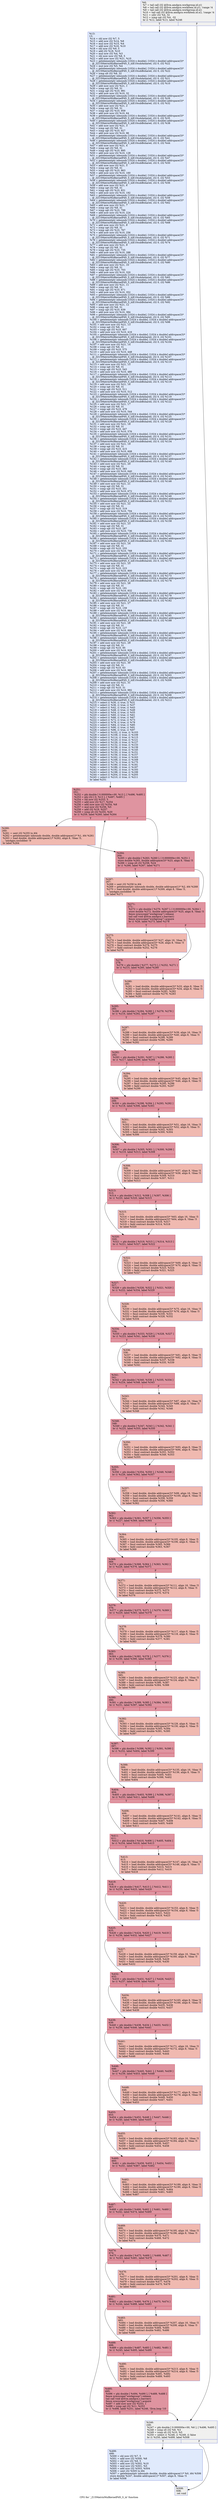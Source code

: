 digraph "CFG for '_Z15MatrixMulKernelPdS_S_iii' function" {
	label="CFG for '_Z15MatrixMulKernelPdS_S_iii' function";

	Node0x5cdf050 [shape=record,color="#3d50c3ff", style=filled, fillcolor="#dedcdb70",label="{%6:\l  %7 = tail call i32 @llvm.amdgcn.workgroup.id.y()\l  %8 = tail call i32 @llvm.amdgcn.workitem.id.y(), !range !4\l  %9 = tail call i32 @llvm.amdgcn.workgroup.id.x()\l  %10 = tail call i32 @llvm.amdgcn.workitem.id.x(), !range !4\l  %11 = sdiv i32 %4, 32\l  %12 = icmp sgt i32 %4, -32\l  br i1 %12, label %13, label %246\l|{<s0>T|<s1>F}}"];
	Node0x5cdf050:s0 -> Node0x5ce1190;
	Node0x5cdf050:s1 -> Node0x5ce1220;
	Node0x5ce1190 [shape=record,color="#3d50c3ff", style=filled, fillcolor="#b9d0f970",label="{%13:\l13:                                               \l  %14 = shl nsw i32 %7, 5\l  %15 = add nsw i32 %14, %8\l  %16 = mul nsw i32 %15, %4\l  %17 = add nsw i32 %16, %10\l  %18 = shl nsw i32 %9, 5\l  %19 = add i32 %18, %10\l  %20 = mul nsw i32 %4, %3\l  %21 = shl nuw nsw i32 %8, 5\l  %22 = add nuw nsw i32 %21, %10\l  %23 = getelementptr inbounds [1024 x double], [1024 x double] addrspace(3)*\l... @_ZZ15MatrixMulKernelPdS_S_iiiE10subAshared, i32 0, i32 %22\l  %24 = mul nsw i32 %5, %4\l  %25 = getelementptr inbounds [1024 x double], [1024 x double] addrspace(3)*\l... @_ZZ15MatrixMulKernelPdS_S_iiiE10subBshared, i32 0, i32 %22\l  %26 = icmp ult i32 %8, 32\l  %27 = getelementptr inbounds [1024 x double], [1024 x double] addrspace(3)*\l... @_ZZ15MatrixMulKernelPdS_S_iiiE10subAshared, i32 0, i32 %21\l  %28 = getelementptr inbounds [1024 x double], [1024 x double] addrspace(3)*\l... @_ZZ15MatrixMulKernelPdS_S_iiiE10subBshared, i32 0, i32 %10\l  %29 = add nuw nsw i32 %21, 1\l  %30 = icmp ugt i32 %8, 31\l  %31 = icmp ugt i32 %10, 991\l  %32 = add nuw nsw i32 %10, 32\l  %33 = getelementptr inbounds [1024 x double], [1024 x double] addrspace(3)*\l... @_ZZ15MatrixMulKernelPdS_S_iiiE10subAshared, i32 0, i32 %29\l  %34 = getelementptr inbounds [1024 x double], [1024 x double] addrspace(3)*\l... @_ZZ15MatrixMulKernelPdS_S_iiiE10subBshared, i32 0, i32 %32\l  %35 = add nuw nsw i32 %21, 2\l  %36 = icmp ugt i32 %8, 31\l  %37 = icmp ugt i32 %10, 959\l  %38 = add nuw nsw i32 %10, 64\l  %39 = getelementptr inbounds [1024 x double], [1024 x double] addrspace(3)*\l... @_ZZ15MatrixMulKernelPdS_S_iiiE10subAshared, i32 0, i32 %35\l  %40 = getelementptr inbounds [1024 x double], [1024 x double] addrspace(3)*\l... @_ZZ15MatrixMulKernelPdS_S_iiiE10subBshared, i32 0, i32 %38\l  %41 = add nuw nsw i32 %21, 3\l  %42 = icmp ugt i32 %8, 31\l  %43 = icmp ugt i32 %10, 927\l  %44 = add nuw nsw i32 %10, 96\l  %45 = getelementptr inbounds [1024 x double], [1024 x double] addrspace(3)*\l... @_ZZ15MatrixMulKernelPdS_S_iiiE10subAshared, i32 0, i32 %41\l  %46 = getelementptr inbounds [1024 x double], [1024 x double] addrspace(3)*\l... @_ZZ15MatrixMulKernelPdS_S_iiiE10subBshared, i32 0, i32 %44\l  %47 = add nuw nsw i32 %21, 4\l  %48 = icmp ugt i32 %8, 31\l  %49 = icmp ugt i32 %10, 895\l  %50 = add nuw nsw i32 %10, 128\l  %51 = getelementptr inbounds [1024 x double], [1024 x double] addrspace(3)*\l... @_ZZ15MatrixMulKernelPdS_S_iiiE10subAshared, i32 0, i32 %47\l  %52 = getelementptr inbounds [1024 x double], [1024 x double] addrspace(3)*\l... @_ZZ15MatrixMulKernelPdS_S_iiiE10subBshared, i32 0, i32 %50\l  %53 = add nuw nsw i32 %21, 5\l  %54 = icmp ugt i32 %8, 31\l  %55 = icmp ugt i32 %10, 863\l  %56 = add nuw nsw i32 %10, 160\l  %57 = getelementptr inbounds [1024 x double], [1024 x double] addrspace(3)*\l... @_ZZ15MatrixMulKernelPdS_S_iiiE10subAshared, i32 0, i32 %53\l  %58 = getelementptr inbounds [1024 x double], [1024 x double] addrspace(3)*\l... @_ZZ15MatrixMulKernelPdS_S_iiiE10subBshared, i32 0, i32 %56\l  %59 = add nuw nsw i32 %21, 6\l  %60 = icmp ugt i32 %8, 31\l  %61 = icmp ugt i32 %10, 831\l  %62 = add nuw nsw i32 %10, 192\l  %63 = getelementptr inbounds [1024 x double], [1024 x double] addrspace(3)*\l... @_ZZ15MatrixMulKernelPdS_S_iiiE10subAshared, i32 0, i32 %59\l  %64 = getelementptr inbounds [1024 x double], [1024 x double] addrspace(3)*\l... @_ZZ15MatrixMulKernelPdS_S_iiiE10subBshared, i32 0, i32 %62\l  %65 = add nuw nsw i32 %21, 7\l  %66 = icmp ugt i32 %8, 31\l  %67 = icmp ugt i32 %10, 799\l  %68 = add nuw nsw i32 %10, 224\l  %69 = getelementptr inbounds [1024 x double], [1024 x double] addrspace(3)*\l... @_ZZ15MatrixMulKernelPdS_S_iiiE10subAshared, i32 0, i32 %65\l  %70 = getelementptr inbounds [1024 x double], [1024 x double] addrspace(3)*\l... @_ZZ15MatrixMulKernelPdS_S_iiiE10subBshared, i32 0, i32 %68\l  %71 = add nuw nsw i32 %21, 8\l  %72 = icmp ugt i32 %8, 31\l  %73 = icmp ugt i32 %10, 767\l  %74 = add nuw nsw i32 %10, 256\l  %75 = getelementptr inbounds [1024 x double], [1024 x double] addrspace(3)*\l... @_ZZ15MatrixMulKernelPdS_S_iiiE10subAshared, i32 0, i32 %71\l  %76 = getelementptr inbounds [1024 x double], [1024 x double] addrspace(3)*\l... @_ZZ15MatrixMulKernelPdS_S_iiiE10subBshared, i32 0, i32 %74\l  %77 = add nuw nsw i32 %21, 9\l  %78 = icmp ugt i32 %8, 31\l  %79 = icmp ugt i32 %10, 735\l  %80 = add nuw nsw i32 %10, 288\l  %81 = getelementptr inbounds [1024 x double], [1024 x double] addrspace(3)*\l... @_ZZ15MatrixMulKernelPdS_S_iiiE10subAshared, i32 0, i32 %77\l  %82 = getelementptr inbounds [1024 x double], [1024 x double] addrspace(3)*\l... @_ZZ15MatrixMulKernelPdS_S_iiiE10subBshared, i32 0, i32 %80\l  %83 = add nuw nsw i32 %21, 10\l  %84 = icmp ugt i32 %8, 31\l  %85 = icmp ugt i32 %10, 703\l  %86 = add nuw nsw i32 %10, 320\l  %87 = getelementptr inbounds [1024 x double], [1024 x double] addrspace(3)*\l... @_ZZ15MatrixMulKernelPdS_S_iiiE10subAshared, i32 0, i32 %83\l  %88 = getelementptr inbounds [1024 x double], [1024 x double] addrspace(3)*\l... @_ZZ15MatrixMulKernelPdS_S_iiiE10subBshared, i32 0, i32 %86\l  %89 = add nuw nsw i32 %21, 11\l  %90 = icmp ugt i32 %8, 31\l  %91 = icmp ugt i32 %10, 671\l  %92 = add nuw nsw i32 %10, 352\l  %93 = getelementptr inbounds [1024 x double], [1024 x double] addrspace(3)*\l... @_ZZ15MatrixMulKernelPdS_S_iiiE10subAshared, i32 0, i32 %89\l  %94 = getelementptr inbounds [1024 x double], [1024 x double] addrspace(3)*\l... @_ZZ15MatrixMulKernelPdS_S_iiiE10subBshared, i32 0, i32 %92\l  %95 = add nuw nsw i32 %21, 12\l  %96 = icmp ugt i32 %8, 31\l  %97 = icmp ugt i32 %10, 639\l  %98 = add nuw nsw i32 %10, 384\l  %99 = getelementptr inbounds [1024 x double], [1024 x double] addrspace(3)*\l... @_ZZ15MatrixMulKernelPdS_S_iiiE10subAshared, i32 0, i32 %95\l  %100 = getelementptr inbounds [1024 x double], [1024 x double] addrspace(3)*\l... @_ZZ15MatrixMulKernelPdS_S_iiiE10subBshared, i32 0, i32 %98\l  %101 = add nuw nsw i32 %21, 13\l  %102 = icmp ugt i32 %8, 31\l  %103 = icmp ugt i32 %10, 607\l  %104 = add nuw nsw i32 %10, 416\l  %105 = getelementptr inbounds [1024 x double], [1024 x double] addrspace(3)*\l... @_ZZ15MatrixMulKernelPdS_S_iiiE10subAshared, i32 0, i32 %101\l  %106 = getelementptr inbounds [1024 x double], [1024 x double] addrspace(3)*\l... @_ZZ15MatrixMulKernelPdS_S_iiiE10subBshared, i32 0, i32 %104\l  %107 = add nuw nsw i32 %21, 14\l  %108 = icmp ugt i32 %8, 31\l  %109 = icmp ugt i32 %10, 575\l  %110 = add nuw nsw i32 %10, 448\l  %111 = getelementptr inbounds [1024 x double], [1024 x double] addrspace(3)*\l... @_ZZ15MatrixMulKernelPdS_S_iiiE10subAshared, i32 0, i32 %107\l  %112 = getelementptr inbounds [1024 x double], [1024 x double] addrspace(3)*\l... @_ZZ15MatrixMulKernelPdS_S_iiiE10subBshared, i32 0, i32 %110\l  %113 = add nuw nsw i32 %21, 15\l  %114 = icmp ugt i32 %8, 31\l  %115 = icmp ugt i32 %10, 543\l  %116 = add nuw nsw i32 %10, 480\l  %117 = getelementptr inbounds [1024 x double], [1024 x double] addrspace(3)*\l... @_ZZ15MatrixMulKernelPdS_S_iiiE10subAshared, i32 0, i32 %113\l  %118 = getelementptr inbounds [1024 x double], [1024 x double] addrspace(3)*\l... @_ZZ15MatrixMulKernelPdS_S_iiiE10subBshared, i32 0, i32 %116\l  %119 = add nuw nsw i32 %21, 16\l  %120 = icmp ugt i32 %8, 31\l  %121 = icmp ugt i32 %10, 511\l  %122 = add nuw nsw i32 %10, 512\l  %123 = getelementptr inbounds [1024 x double], [1024 x double] addrspace(3)*\l... @_ZZ15MatrixMulKernelPdS_S_iiiE10subAshared, i32 0, i32 %119\l  %124 = getelementptr inbounds [1024 x double], [1024 x double] addrspace(3)*\l... @_ZZ15MatrixMulKernelPdS_S_iiiE10subBshared, i32 0, i32 %122\l  %125 = add nuw nsw i32 %21, 17\l  %126 = icmp ugt i32 %8, 31\l  %127 = icmp ugt i32 %10, 479\l  %128 = add nuw nsw i32 %10, 544\l  %129 = getelementptr inbounds [1024 x double], [1024 x double] addrspace(3)*\l... @_ZZ15MatrixMulKernelPdS_S_iiiE10subAshared, i32 0, i32 %125\l  %130 = getelementptr inbounds [1024 x double], [1024 x double] addrspace(3)*\l... @_ZZ15MatrixMulKernelPdS_S_iiiE10subBshared, i32 0, i32 %128\l  %131 = add nuw nsw i32 %21, 18\l  %132 = icmp ugt i32 %8, 31\l  %133 = icmp ugt i32 %10, 447\l  %134 = add nuw nsw i32 %10, 576\l  %135 = getelementptr inbounds [1024 x double], [1024 x double] addrspace(3)*\l... @_ZZ15MatrixMulKernelPdS_S_iiiE10subAshared, i32 0, i32 %131\l  %136 = getelementptr inbounds [1024 x double], [1024 x double] addrspace(3)*\l... @_ZZ15MatrixMulKernelPdS_S_iiiE10subBshared, i32 0, i32 %134\l  %137 = add nuw nsw i32 %21, 19\l  %138 = icmp ugt i32 %8, 31\l  %139 = icmp ugt i32 %10, 415\l  %140 = add nuw nsw i32 %10, 608\l  %141 = getelementptr inbounds [1024 x double], [1024 x double] addrspace(3)*\l... @_ZZ15MatrixMulKernelPdS_S_iiiE10subAshared, i32 0, i32 %137\l  %142 = getelementptr inbounds [1024 x double], [1024 x double] addrspace(3)*\l... @_ZZ15MatrixMulKernelPdS_S_iiiE10subBshared, i32 0, i32 %140\l  %143 = add nuw nsw i32 %21, 20\l  %144 = icmp ugt i32 %8, 31\l  %145 = icmp ugt i32 %10, 383\l  %146 = add nuw nsw i32 %10, 640\l  %147 = getelementptr inbounds [1024 x double], [1024 x double] addrspace(3)*\l... @_ZZ15MatrixMulKernelPdS_S_iiiE10subAshared, i32 0, i32 %143\l  %148 = getelementptr inbounds [1024 x double], [1024 x double] addrspace(3)*\l... @_ZZ15MatrixMulKernelPdS_S_iiiE10subBshared, i32 0, i32 %146\l  %149 = add nuw nsw i32 %21, 21\l  %150 = icmp ugt i32 %8, 31\l  %151 = icmp ugt i32 %10, 351\l  %152 = add nuw nsw i32 %10, 672\l  %153 = getelementptr inbounds [1024 x double], [1024 x double] addrspace(3)*\l... @_ZZ15MatrixMulKernelPdS_S_iiiE10subAshared, i32 0, i32 %149\l  %154 = getelementptr inbounds [1024 x double], [1024 x double] addrspace(3)*\l... @_ZZ15MatrixMulKernelPdS_S_iiiE10subBshared, i32 0, i32 %152\l  %155 = add nuw nsw i32 %21, 22\l  %156 = icmp ugt i32 %8, 31\l  %157 = icmp ugt i32 %10, 319\l  %158 = add nuw nsw i32 %10, 704\l  %159 = getelementptr inbounds [1024 x double], [1024 x double] addrspace(3)*\l... @_ZZ15MatrixMulKernelPdS_S_iiiE10subAshared, i32 0, i32 %155\l  %160 = getelementptr inbounds [1024 x double], [1024 x double] addrspace(3)*\l... @_ZZ15MatrixMulKernelPdS_S_iiiE10subBshared, i32 0, i32 %158\l  %161 = add nuw nsw i32 %21, 23\l  %162 = icmp ugt i32 %8, 31\l  %163 = icmp ugt i32 %10, 287\l  %164 = add nuw nsw i32 %10, 736\l  %165 = getelementptr inbounds [1024 x double], [1024 x double] addrspace(3)*\l... @_ZZ15MatrixMulKernelPdS_S_iiiE10subAshared, i32 0, i32 %161\l  %166 = getelementptr inbounds [1024 x double], [1024 x double] addrspace(3)*\l... @_ZZ15MatrixMulKernelPdS_S_iiiE10subBshared, i32 0, i32 %164\l  %167 = add nuw nsw i32 %21, 24\l  %168 = icmp ugt i32 %8, 31\l  %169 = icmp ugt i32 %10, 255\l  %170 = add nuw nsw i32 %10, 768\l  %171 = getelementptr inbounds [1024 x double], [1024 x double] addrspace(3)*\l... @_ZZ15MatrixMulKernelPdS_S_iiiE10subAshared, i32 0, i32 %167\l  %172 = getelementptr inbounds [1024 x double], [1024 x double] addrspace(3)*\l... @_ZZ15MatrixMulKernelPdS_S_iiiE10subBshared, i32 0, i32 %170\l  %173 = add nuw nsw i32 %21, 25\l  %174 = icmp ugt i32 %8, 31\l  %175 = icmp ugt i32 %10, 223\l  %176 = add nuw nsw i32 %10, 800\l  %177 = getelementptr inbounds [1024 x double], [1024 x double] addrspace(3)*\l... @_ZZ15MatrixMulKernelPdS_S_iiiE10subAshared, i32 0, i32 %173\l  %178 = getelementptr inbounds [1024 x double], [1024 x double] addrspace(3)*\l... @_ZZ15MatrixMulKernelPdS_S_iiiE10subBshared, i32 0, i32 %176\l  %179 = add nuw nsw i32 %21, 26\l  %180 = icmp ugt i32 %8, 31\l  %181 = icmp ugt i32 %10, 191\l  %182 = add nuw nsw i32 %10, 832\l  %183 = getelementptr inbounds [1024 x double], [1024 x double] addrspace(3)*\l... @_ZZ15MatrixMulKernelPdS_S_iiiE10subAshared, i32 0, i32 %179\l  %184 = getelementptr inbounds [1024 x double], [1024 x double] addrspace(3)*\l... @_ZZ15MatrixMulKernelPdS_S_iiiE10subBshared, i32 0, i32 %182\l  %185 = add nuw nsw i32 %21, 27\l  %186 = icmp ugt i32 %8, 31\l  %187 = icmp ugt i32 %10, 159\l  %188 = add nuw nsw i32 %10, 864\l  %189 = getelementptr inbounds [1024 x double], [1024 x double] addrspace(3)*\l... @_ZZ15MatrixMulKernelPdS_S_iiiE10subAshared, i32 0, i32 %185\l  %190 = getelementptr inbounds [1024 x double], [1024 x double] addrspace(3)*\l... @_ZZ15MatrixMulKernelPdS_S_iiiE10subBshared, i32 0, i32 %188\l  %191 = add nuw nsw i32 %21, 28\l  %192 = icmp ugt i32 %8, 31\l  %193 = icmp ugt i32 %10, 127\l  %194 = add nuw nsw i32 %10, 896\l  %195 = getelementptr inbounds [1024 x double], [1024 x double] addrspace(3)*\l... @_ZZ15MatrixMulKernelPdS_S_iiiE10subAshared, i32 0, i32 %191\l  %196 = getelementptr inbounds [1024 x double], [1024 x double] addrspace(3)*\l... @_ZZ15MatrixMulKernelPdS_S_iiiE10subBshared, i32 0, i32 %194\l  %197 = add nuw nsw i32 %21, 29\l  %198 = icmp ugt i32 %8, 31\l  %199 = icmp ugt i32 %10, 95\l  %200 = add nuw nsw i32 %10, 928\l  %201 = getelementptr inbounds [1024 x double], [1024 x double] addrspace(3)*\l... @_ZZ15MatrixMulKernelPdS_S_iiiE10subAshared, i32 0, i32 %197\l  %202 = getelementptr inbounds [1024 x double], [1024 x double] addrspace(3)*\l... @_ZZ15MatrixMulKernelPdS_S_iiiE10subBshared, i32 0, i32 %200\l  %203 = add nuw nsw i32 %21, 30\l  %204 = icmp ugt i32 %8, 31\l  %205 = icmp ugt i32 %10, 63\l  %206 = add nuw nsw i32 %10, 960\l  %207 = getelementptr inbounds [1024 x double], [1024 x double] addrspace(3)*\l... @_ZZ15MatrixMulKernelPdS_S_iiiE10subAshared, i32 0, i32 %203\l  %208 = getelementptr inbounds [1024 x double], [1024 x double] addrspace(3)*\l... @_ZZ15MatrixMulKernelPdS_S_iiiE10subBshared, i32 0, i32 %206\l  %209 = add nuw nsw i32 %21, 31\l  %210 = icmp ugt i32 %8, 31\l  %211 = icmp ugt i32 %10, 31\l  %212 = add nuw nsw i32 %10, 992\l  %213 = getelementptr inbounds [1024 x double], [1024 x double] addrspace(3)*\l... @_ZZ15MatrixMulKernelPdS_S_iiiE10subAshared, i32 0, i32 %209\l  %214 = getelementptr inbounds [1024 x double], [1024 x double] addrspace(3)*\l... @_ZZ15MatrixMulKernelPdS_S_iiiE10subBshared, i32 0, i32 %212\l  %215 = select i1 %30, i1 true, i1 %31\l  %216 = select i1 %36, i1 true, i1 %37\l  %217 = select i1 %42, i1 true, i1 %43\l  %218 = select i1 %48, i1 true, i1 %49\l  %219 = select i1 %54, i1 true, i1 %55\l  %220 = select i1 %60, i1 true, i1 %61\l  %221 = select i1 %66, i1 true, i1 %67\l  %222 = select i1 %72, i1 true, i1 %73\l  %223 = select i1 %78, i1 true, i1 %79\l  %224 = select i1 %84, i1 true, i1 %85\l  %225 = select i1 %90, i1 true, i1 %91\l  %226 = select i1 %96, i1 true, i1 %97\l  %227 = select i1 %102, i1 true, i1 %103\l  %228 = select i1 %108, i1 true, i1 %109\l  %229 = select i1 %114, i1 true, i1 %115\l  %230 = select i1 %120, i1 true, i1 %121\l  %231 = select i1 %126, i1 true, i1 %127\l  %232 = select i1 %132, i1 true, i1 %133\l  %233 = select i1 %138, i1 true, i1 %139\l  %234 = select i1 %144, i1 true, i1 %145\l  %235 = select i1 %150, i1 true, i1 %151\l  %236 = select i1 %156, i1 true, i1 %157\l  %237 = select i1 %162, i1 true, i1 %163\l  %238 = select i1 %168, i1 true, i1 %169\l  %239 = select i1 %174, i1 true, i1 %175\l  %240 = select i1 %180, i1 true, i1 %181\l  %241 = select i1 %186, i1 true, i1 %187\l  %242 = select i1 %192, i1 true, i1 %193\l  %243 = select i1 %198, i1 true, i1 %199\l  %244 = select i1 %204, i1 true, i1 %205\l  %245 = select i1 %210, i1 true, i1 %211\l  br label %251\l}"];
	Node0x5ce1190 -> Node0x5ce0a90;
	Node0x5ce1220 [shape=record,color="#3d50c3ff", style=filled, fillcolor="#dedcdb70",label="{%246:\l246:                                              \l  %247 = phi double [ 0.000000e+00, %6 ], [ %496, %495 ]\l  %248 = icmp slt i32 %8, %3\l  %249 = icmp slt i32 %10, %5\l  %250 = select i1 %248, i1 %249, i1 false\l  br i1 %250, label %499, label %508\l|{<s0>T|<s1>F}}"];
	Node0x5ce1220:s0 -> Node0x5ce5ff0;
	Node0x5ce1220:s1 -> Node0x5ce6080;
	Node0x5ce0a90 [shape=record,color="#b70d28ff", style=filled, fillcolor="#b70d2870",label="{%251:\l251:                                              \l  %252 = phi double [ 0.000000e+00, %13 ], [ %496, %495 ]\l  %253 = phi i32 [ 0, %13 ], [ %497, %495 ]\l  %254 = shl nsw i32 %253, 5\l  %255 = add nsw i32 %17, %254\l  %256 = add nuw nsw i32 %254, %8\l  %257 = mul nsw i32 %256, %5\l  %258 = add i32 %19, %257\l  %259 = icmp slt i32 %255, %20\l  br i1 %259, label %260, label %264\l|{<s0>T|<s1>F}}"];
	Node0x5ce0a90:s0 -> Node0x5ce66b0;
	Node0x5ce0a90:s1 -> Node0x5ce6740;
	Node0x5ce66b0 [shape=record,color="#3d50c3ff", style=filled, fillcolor="#de614d70",label="{%260:\l260:                                              \l  %261 = sext i32 %255 to i64\l  %262 = getelementptr inbounds double, double addrspace(1)* %1, i64 %261\l  %263 = load double, double addrspace(1)* %262, align 8, !tbaa !5,\l... !amdgpu.noclobber !9\l  br label %264\l}"];
	Node0x5ce66b0 -> Node0x5ce6740;
	Node0x5ce6740 [shape=record,color="#b70d28ff", style=filled, fillcolor="#b70d2870",label="{%264:\l264:                                              \l  %265 = phi double [ %263, %260 ], [ 0.000000e+00, %251 ]\l  store double %265, double addrspace(3)* %23, align 8, !tbaa !5\l  %266 = icmp slt i32 %258, %24\l  br i1 %266, label %267, label %271\l|{<s0>T|<s1>F}}"];
	Node0x5ce6740:s0 -> Node0x5ce7280;
	Node0x5ce6740:s1 -> Node0x5ce72d0;
	Node0x5ce7280 [shape=record,color="#3d50c3ff", style=filled, fillcolor="#de614d70",label="{%267:\l267:                                              \l  %268 = sext i32 %258 to i64\l  %269 = getelementptr inbounds double, double addrspace(1)* %2, i64 %268\l  %270 = load double, double addrspace(1)* %269, align 8, !tbaa !5,\l... !amdgpu.noclobber !9\l  br label %271\l}"];
	Node0x5ce7280 -> Node0x5ce72d0;
	Node0x5ce72d0 [shape=record,color="#b70d28ff", style=filled, fillcolor="#b70d2870",label="{%271:\l271:                                              \l  %272 = phi double [ %270, %267 ], [ 0.000000e+00, %264 ]\l  store double %272, double addrspace(3)* %25, align 8, !tbaa !5\l  fence syncscope(\"workgroup\") release\l  tail call void @llvm.amdgcn.s.barrier()\l  fence syncscope(\"workgroup\") acquire\l  br i1 %26, label %273, label %278\l|{<s0>T|<s1>F}}"];
	Node0x5ce72d0:s0 -> Node0x5cf0af0;
	Node0x5ce72d0:s1 -> Node0x5cf0b80;
	Node0x5cf0af0 [shape=record,color="#3d50c3ff", style=filled, fillcolor="#de614d70",label="{%273:\l273:                                              \l  %274 = load double, double addrspace(3)* %27, align 16, !tbaa !5\l  %275 = load double, double addrspace(3)* %28, align 8, !tbaa !5\l  %276 = fmul contract double %274, %275\l  %277 = fadd contract double %252, %276\l  br label %278\l}"];
	Node0x5cf0af0 -> Node0x5cf0b80;
	Node0x5cf0b80 [shape=record,color="#b70d28ff", style=filled, fillcolor="#b70d2870",label="{%278:\l278:                                              \l  %279 = phi double [ %277, %273 ], [ %252, %271 ]\l  br i1 %215, label %285, label %280\l|{<s0>T|<s1>F}}"];
	Node0x5cf0b80:s0 -> Node0x5cf0fe0;
	Node0x5cf0b80:s1 -> Node0x5cf1030;
	Node0x5cf1030 [shape=record,color="#3d50c3ff", style=filled, fillcolor="#de614d70",label="{%280:\l280:                                              \l  %281 = load double, double addrspace(3)* %33, align 8, !tbaa !5\l  %282 = load double, double addrspace(3)* %34, align 8, !tbaa !5\l  %283 = fmul contract double %281, %282\l  %284 = fadd contract double %279, %283\l  br label %285\l}"];
	Node0x5cf1030 -> Node0x5cf0fe0;
	Node0x5cf0fe0 [shape=record,color="#b70d28ff", style=filled, fillcolor="#b70d2870",label="{%285:\l285:                                              \l  %286 = phi double [ %284, %280 ], [ %279, %278 ]\l  br i1 %216, label %292, label %287\l|{<s0>T|<s1>F}}"];
	Node0x5cf0fe0:s0 -> Node0x5cf1450;
	Node0x5cf0fe0:s1 -> Node0x5cf14a0;
	Node0x5cf14a0 [shape=record,color="#3d50c3ff", style=filled, fillcolor="#de614d70",label="{%287:\l287:                                              \l  %288 = load double, double addrspace(3)* %39, align 16, !tbaa !5\l  %289 = load double, double addrspace(3)* %40, align 8, !tbaa !5\l  %290 = fmul contract double %288, %289\l  %291 = fadd contract double %286, %290\l  br label %292\l}"];
	Node0x5cf14a0 -> Node0x5cf1450;
	Node0x5cf1450 [shape=record,color="#b70d28ff", style=filled, fillcolor="#b70d2870",label="{%292:\l292:                                              \l  %293 = phi double [ %291, %287 ], [ %286, %285 ]\l  br i1 %217, label %299, label %294\l|{<s0>T|<s1>F}}"];
	Node0x5cf1450:s0 -> Node0x5cf18c0;
	Node0x5cf1450:s1 -> Node0x5cf1910;
	Node0x5cf1910 [shape=record,color="#3d50c3ff", style=filled, fillcolor="#de614d70",label="{%294:\l294:                                              \l  %295 = load double, double addrspace(3)* %45, align 8, !tbaa !5\l  %296 = load double, double addrspace(3)* %46, align 8, !tbaa !5\l  %297 = fmul contract double %295, %296\l  %298 = fadd contract double %293, %297\l  br label %299\l}"];
	Node0x5cf1910 -> Node0x5cf18c0;
	Node0x5cf18c0 [shape=record,color="#b70d28ff", style=filled, fillcolor="#b70d2870",label="{%299:\l299:                                              \l  %300 = phi double [ %298, %294 ], [ %293, %292 ]\l  br i1 %218, label %306, label %301\l|{<s0>T|<s1>F}}"];
	Node0x5cf18c0:s0 -> Node0x5cf1d30;
	Node0x5cf18c0:s1 -> Node0x5cf1d80;
	Node0x5cf1d80 [shape=record,color="#3d50c3ff", style=filled, fillcolor="#de614d70",label="{%301:\l301:                                              \l  %302 = load double, double addrspace(3)* %51, align 16, !tbaa !5\l  %303 = load double, double addrspace(3)* %52, align 8, !tbaa !5\l  %304 = fmul contract double %302, %303\l  %305 = fadd contract double %300, %304\l  br label %306\l}"];
	Node0x5cf1d80 -> Node0x5cf1d30;
	Node0x5cf1d30 [shape=record,color="#b70d28ff", style=filled, fillcolor="#b70d2870",label="{%306:\l306:                                              \l  %307 = phi double [ %305, %301 ], [ %300, %299 ]\l  br i1 %219, label %313, label %308\l|{<s0>T|<s1>F}}"];
	Node0x5cf1d30:s0 -> Node0x5cf21a0;
	Node0x5cf1d30:s1 -> Node0x5cf21f0;
	Node0x5cf21f0 [shape=record,color="#3d50c3ff", style=filled, fillcolor="#de614d70",label="{%308:\l308:                                              \l  %309 = load double, double addrspace(3)* %57, align 8, !tbaa !5\l  %310 = load double, double addrspace(3)* %58, align 8, !tbaa !5\l  %311 = fmul contract double %309, %310\l  %312 = fadd contract double %307, %311\l  br label %313\l}"];
	Node0x5cf21f0 -> Node0x5cf21a0;
	Node0x5cf21a0 [shape=record,color="#b70d28ff", style=filled, fillcolor="#b70d2870",label="{%313:\l313:                                              \l  %314 = phi double [ %312, %308 ], [ %307, %306 ]\l  br i1 %220, label %320, label %315\l|{<s0>T|<s1>F}}"];
	Node0x5cf21a0:s0 -> Node0x5cf2610;
	Node0x5cf21a0:s1 -> Node0x5cf2660;
	Node0x5cf2660 [shape=record,color="#3d50c3ff", style=filled, fillcolor="#de614d70",label="{%315:\l315:                                              \l  %316 = load double, double addrspace(3)* %63, align 16, !tbaa !5\l  %317 = load double, double addrspace(3)* %64, align 8, !tbaa !5\l  %318 = fmul contract double %316, %317\l  %319 = fadd contract double %314, %318\l  br label %320\l}"];
	Node0x5cf2660 -> Node0x5cf2610;
	Node0x5cf2610 [shape=record,color="#b70d28ff", style=filled, fillcolor="#b70d2870",label="{%320:\l320:                                              \l  %321 = phi double [ %319, %315 ], [ %314, %313 ]\l  br i1 %221, label %327, label %322\l|{<s0>T|<s1>F}}"];
	Node0x5cf2610:s0 -> Node0x5cf2a80;
	Node0x5cf2610:s1 -> Node0x5cf2ad0;
	Node0x5cf2ad0 [shape=record,color="#3d50c3ff", style=filled, fillcolor="#de614d70",label="{%322:\l322:                                              \l  %323 = load double, double addrspace(3)* %69, align 8, !tbaa !5\l  %324 = load double, double addrspace(3)* %70, align 8, !tbaa !5\l  %325 = fmul contract double %323, %324\l  %326 = fadd contract double %321, %325\l  br label %327\l}"];
	Node0x5cf2ad0 -> Node0x5cf2a80;
	Node0x5cf2a80 [shape=record,color="#b70d28ff", style=filled, fillcolor="#b70d2870",label="{%327:\l327:                                              \l  %328 = phi double [ %326, %322 ], [ %321, %320 ]\l  br i1 %222, label %334, label %329\l|{<s0>T|<s1>F}}"];
	Node0x5cf2a80:s0 -> Node0x5cf2ef0;
	Node0x5cf2a80:s1 -> Node0x5cf2f40;
	Node0x5cf2f40 [shape=record,color="#3d50c3ff", style=filled, fillcolor="#de614d70",label="{%329:\l329:                                              \l  %330 = load double, double addrspace(3)* %75, align 16, !tbaa !5\l  %331 = load double, double addrspace(3)* %76, align 8, !tbaa !5\l  %332 = fmul contract double %330, %331\l  %333 = fadd contract double %328, %332\l  br label %334\l}"];
	Node0x5cf2f40 -> Node0x5cf2ef0;
	Node0x5cf2ef0 [shape=record,color="#b70d28ff", style=filled, fillcolor="#b70d2870",label="{%334:\l334:                                              \l  %335 = phi double [ %333, %329 ], [ %328, %327 ]\l  br i1 %223, label %341, label %336\l|{<s0>T|<s1>F}}"];
	Node0x5cf2ef0:s0 -> Node0x5cf3360;
	Node0x5cf2ef0:s1 -> Node0x5cf33b0;
	Node0x5cf33b0 [shape=record,color="#3d50c3ff", style=filled, fillcolor="#de614d70",label="{%336:\l336:                                              \l  %337 = load double, double addrspace(3)* %81, align 8, !tbaa !5\l  %338 = load double, double addrspace(3)* %82, align 8, !tbaa !5\l  %339 = fmul contract double %337, %338\l  %340 = fadd contract double %335, %339\l  br label %341\l}"];
	Node0x5cf33b0 -> Node0x5cf3360;
	Node0x5cf3360 [shape=record,color="#b70d28ff", style=filled, fillcolor="#b70d2870",label="{%341:\l341:                                              \l  %342 = phi double [ %340, %336 ], [ %335, %334 ]\l  br i1 %224, label %348, label %343\l|{<s0>T|<s1>F}}"];
	Node0x5cf3360:s0 -> Node0x5cf37d0;
	Node0x5cf3360:s1 -> Node0x5cf3820;
	Node0x5cf3820 [shape=record,color="#3d50c3ff", style=filled, fillcolor="#de614d70",label="{%343:\l343:                                              \l  %344 = load double, double addrspace(3)* %87, align 16, !tbaa !5\l  %345 = load double, double addrspace(3)* %88, align 8, !tbaa !5\l  %346 = fmul contract double %344, %345\l  %347 = fadd contract double %342, %346\l  br label %348\l}"];
	Node0x5cf3820 -> Node0x5cf37d0;
	Node0x5cf37d0 [shape=record,color="#b70d28ff", style=filled, fillcolor="#b70d2870",label="{%348:\l348:                                              \l  %349 = phi double [ %347, %343 ], [ %342, %341 ]\l  br i1 %225, label %355, label %350\l|{<s0>T|<s1>F}}"];
	Node0x5cf37d0:s0 -> Node0x5cf3c40;
	Node0x5cf37d0:s1 -> Node0x5cf3c90;
	Node0x5cf3c90 [shape=record,color="#3d50c3ff", style=filled, fillcolor="#de614d70",label="{%350:\l350:                                              \l  %351 = load double, double addrspace(3)* %93, align 8, !tbaa !5\l  %352 = load double, double addrspace(3)* %94, align 8, !tbaa !5\l  %353 = fmul contract double %351, %352\l  %354 = fadd contract double %349, %353\l  br label %355\l}"];
	Node0x5cf3c90 -> Node0x5cf3c40;
	Node0x5cf3c40 [shape=record,color="#b70d28ff", style=filled, fillcolor="#b70d2870",label="{%355:\l355:                                              \l  %356 = phi double [ %354, %350 ], [ %349, %348 ]\l  br i1 %226, label %362, label %357\l|{<s0>T|<s1>F}}"];
	Node0x5cf3c40:s0 -> Node0x5cf40b0;
	Node0x5cf3c40:s1 -> Node0x5cf4100;
	Node0x5cf4100 [shape=record,color="#3d50c3ff", style=filled, fillcolor="#de614d70",label="{%357:\l357:                                              \l  %358 = load double, double addrspace(3)* %99, align 16, !tbaa !5\l  %359 = load double, double addrspace(3)* %100, align 8, !tbaa !5\l  %360 = fmul contract double %358, %359\l  %361 = fadd contract double %356, %360\l  br label %362\l}"];
	Node0x5cf4100 -> Node0x5cf40b0;
	Node0x5cf40b0 [shape=record,color="#b70d28ff", style=filled, fillcolor="#b70d2870",label="{%362:\l362:                                              \l  %363 = phi double [ %361, %357 ], [ %356, %355 ]\l  br i1 %227, label %369, label %364\l|{<s0>T|<s1>F}}"];
	Node0x5cf40b0:s0 -> Node0x5cf4520;
	Node0x5cf40b0:s1 -> Node0x5cf4570;
	Node0x5cf4570 [shape=record,color="#3d50c3ff", style=filled, fillcolor="#de614d70",label="{%364:\l364:                                              \l  %365 = load double, double addrspace(3)* %105, align 8, !tbaa !5\l  %366 = load double, double addrspace(3)* %106, align 8, !tbaa !5\l  %367 = fmul contract double %365, %366\l  %368 = fadd contract double %363, %367\l  br label %369\l}"];
	Node0x5cf4570 -> Node0x5cf4520;
	Node0x5cf4520 [shape=record,color="#b70d28ff", style=filled, fillcolor="#b70d2870",label="{%369:\l369:                                              \l  %370 = phi double [ %368, %364 ], [ %363, %362 ]\l  br i1 %228, label %376, label %371\l|{<s0>T|<s1>F}}"];
	Node0x5cf4520:s0 -> Node0x5cf4990;
	Node0x5cf4520:s1 -> Node0x5cf49e0;
	Node0x5cf49e0 [shape=record,color="#3d50c3ff", style=filled, fillcolor="#de614d70",label="{%371:\l371:                                              \l  %372 = load double, double addrspace(3)* %111, align 16, !tbaa !5\l  %373 = load double, double addrspace(3)* %112, align 8, !tbaa !5\l  %374 = fmul contract double %372, %373\l  %375 = fadd contract double %370, %374\l  br label %376\l}"];
	Node0x5cf49e0 -> Node0x5cf4990;
	Node0x5cf4990 [shape=record,color="#b70d28ff", style=filled, fillcolor="#b70d2870",label="{%376:\l376:                                              \l  %377 = phi double [ %375, %371 ], [ %370, %369 ]\l  br i1 %229, label %383, label %378\l|{<s0>T|<s1>F}}"];
	Node0x5cf4990:s0 -> Node0x5cf4e00;
	Node0x5cf4990:s1 -> Node0x5cf4e50;
	Node0x5cf4e50 [shape=record,color="#3d50c3ff", style=filled, fillcolor="#de614d70",label="{%378:\l378:                                              \l  %379 = load double, double addrspace(3)* %117, align 8, !tbaa !5\l  %380 = load double, double addrspace(3)* %118, align 8, !tbaa !5\l  %381 = fmul contract double %379, %380\l  %382 = fadd contract double %377, %381\l  br label %383\l}"];
	Node0x5cf4e50 -> Node0x5cf4e00;
	Node0x5cf4e00 [shape=record,color="#b70d28ff", style=filled, fillcolor="#b70d2870",label="{%383:\l383:                                              \l  %384 = phi double [ %382, %378 ], [ %377, %376 ]\l  br i1 %230, label %390, label %385\l|{<s0>T|<s1>F}}"];
	Node0x5cf4e00:s0 -> Node0x5cf5270;
	Node0x5cf4e00:s1 -> Node0x5cf52c0;
	Node0x5cf52c0 [shape=record,color="#3d50c3ff", style=filled, fillcolor="#de614d70",label="{%385:\l385:                                              \l  %386 = load double, double addrspace(3)* %123, align 16, !tbaa !5\l  %387 = load double, double addrspace(3)* %124, align 8, !tbaa !5\l  %388 = fmul contract double %386, %387\l  %389 = fadd contract double %384, %388\l  br label %390\l}"];
	Node0x5cf52c0 -> Node0x5cf5270;
	Node0x5cf5270 [shape=record,color="#b70d28ff", style=filled, fillcolor="#b70d2870",label="{%390:\l390:                                              \l  %391 = phi double [ %389, %385 ], [ %384, %383 ]\l  br i1 %231, label %397, label %392\l|{<s0>T|<s1>F}}"];
	Node0x5cf5270:s0 -> Node0x5cf56e0;
	Node0x5cf5270:s1 -> Node0x5cf5730;
	Node0x5cf5730 [shape=record,color="#3d50c3ff", style=filled, fillcolor="#de614d70",label="{%392:\l392:                                              \l  %393 = load double, double addrspace(3)* %129, align 8, !tbaa !5\l  %394 = load double, double addrspace(3)* %130, align 8, !tbaa !5\l  %395 = fmul contract double %393, %394\l  %396 = fadd contract double %391, %395\l  br label %397\l}"];
	Node0x5cf5730 -> Node0x5cf56e0;
	Node0x5cf56e0 [shape=record,color="#b70d28ff", style=filled, fillcolor="#b70d2870",label="{%397:\l397:                                              \l  %398 = phi double [ %396, %392 ], [ %391, %390 ]\l  br i1 %232, label %404, label %399\l|{<s0>T|<s1>F}}"];
	Node0x5cf56e0:s0 -> Node0x5cf5b50;
	Node0x5cf56e0:s1 -> Node0x5cf5ba0;
	Node0x5cf5ba0 [shape=record,color="#3d50c3ff", style=filled, fillcolor="#de614d70",label="{%399:\l399:                                              \l  %400 = load double, double addrspace(3)* %135, align 16, !tbaa !5\l  %401 = load double, double addrspace(3)* %136, align 8, !tbaa !5\l  %402 = fmul contract double %400, %401\l  %403 = fadd contract double %398, %402\l  br label %404\l}"];
	Node0x5cf5ba0 -> Node0x5cf5b50;
	Node0x5cf5b50 [shape=record,color="#b70d28ff", style=filled, fillcolor="#b70d2870",label="{%404:\l404:                                              \l  %405 = phi double [ %403, %399 ], [ %398, %397 ]\l  br i1 %233, label %411, label %406\l|{<s0>T|<s1>F}}"];
	Node0x5cf5b50:s0 -> Node0x5cf5fc0;
	Node0x5cf5b50:s1 -> Node0x5cf6010;
	Node0x5cf6010 [shape=record,color="#3d50c3ff", style=filled, fillcolor="#de614d70",label="{%406:\l406:                                              \l  %407 = load double, double addrspace(3)* %141, align 8, !tbaa !5\l  %408 = load double, double addrspace(3)* %142, align 8, !tbaa !5\l  %409 = fmul contract double %407, %408\l  %410 = fadd contract double %405, %409\l  br label %411\l}"];
	Node0x5cf6010 -> Node0x5cf5fc0;
	Node0x5cf5fc0 [shape=record,color="#b70d28ff", style=filled, fillcolor="#b70d2870",label="{%411:\l411:                                              \l  %412 = phi double [ %410, %406 ], [ %405, %404 ]\l  br i1 %234, label %418, label %413\l|{<s0>T|<s1>F}}"];
	Node0x5cf5fc0:s0 -> Node0x5cf6430;
	Node0x5cf5fc0:s1 -> Node0x5cf6480;
	Node0x5cf6480 [shape=record,color="#3d50c3ff", style=filled, fillcolor="#de614d70",label="{%413:\l413:                                              \l  %414 = load double, double addrspace(3)* %147, align 16, !tbaa !5\l  %415 = load double, double addrspace(3)* %148, align 8, !tbaa !5\l  %416 = fmul contract double %414, %415\l  %417 = fadd contract double %412, %416\l  br label %418\l}"];
	Node0x5cf6480 -> Node0x5cf6430;
	Node0x5cf6430 [shape=record,color="#b70d28ff", style=filled, fillcolor="#b70d2870",label="{%418:\l418:                                              \l  %419 = phi double [ %417, %413 ], [ %412, %411 ]\l  br i1 %235, label %425, label %420\l|{<s0>T|<s1>F}}"];
	Node0x5cf6430:s0 -> Node0x5cefdc0;
	Node0x5cf6430:s1 -> Node0x5cefe10;
	Node0x5cefe10 [shape=record,color="#3d50c3ff", style=filled, fillcolor="#de614d70",label="{%420:\l420:                                              \l  %421 = load double, double addrspace(3)* %153, align 8, !tbaa !5\l  %422 = load double, double addrspace(3)* %154, align 8, !tbaa !5\l  %423 = fmul contract double %421, %422\l  %424 = fadd contract double %419, %423\l  br label %425\l}"];
	Node0x5cefe10 -> Node0x5cefdc0;
	Node0x5cefdc0 [shape=record,color="#b70d28ff", style=filled, fillcolor="#b70d2870",label="{%425:\l425:                                              \l  %426 = phi double [ %424, %420 ], [ %419, %418 ]\l  br i1 %236, label %432, label %427\l|{<s0>T|<s1>F}}"];
	Node0x5cefdc0:s0 -> Node0x5cf7b20;
	Node0x5cefdc0:s1 -> Node0x5cf7b70;
	Node0x5cf7b70 [shape=record,color="#3d50c3ff", style=filled, fillcolor="#de614d70",label="{%427:\l427:                                              \l  %428 = load double, double addrspace(3)* %159, align 16, !tbaa !5\l  %429 = load double, double addrspace(3)* %160, align 8, !tbaa !5\l  %430 = fmul contract double %428, %429\l  %431 = fadd contract double %426, %430\l  br label %432\l}"];
	Node0x5cf7b70 -> Node0x5cf7b20;
	Node0x5cf7b20 [shape=record,color="#b70d28ff", style=filled, fillcolor="#b70d2870",label="{%432:\l432:                                              \l  %433 = phi double [ %431, %427 ], [ %426, %425 ]\l  br i1 %237, label %439, label %434\l|{<s0>T|<s1>F}}"];
	Node0x5cf7b20:s0 -> Node0x5cf7f90;
	Node0x5cf7b20:s1 -> Node0x5cf7fe0;
	Node0x5cf7fe0 [shape=record,color="#3d50c3ff", style=filled, fillcolor="#de614d70",label="{%434:\l434:                                              \l  %435 = load double, double addrspace(3)* %165, align 8, !tbaa !5\l  %436 = load double, double addrspace(3)* %166, align 8, !tbaa !5\l  %437 = fmul contract double %435, %436\l  %438 = fadd contract double %433, %437\l  br label %439\l}"];
	Node0x5cf7fe0 -> Node0x5cf7f90;
	Node0x5cf7f90 [shape=record,color="#b70d28ff", style=filled, fillcolor="#b70d2870",label="{%439:\l439:                                              \l  %440 = phi double [ %438, %434 ], [ %433, %432 ]\l  br i1 %238, label %446, label %441\l|{<s0>T|<s1>F}}"];
	Node0x5cf7f90:s0 -> Node0x5cdf930;
	Node0x5cf7f90:s1 -> Node0x5cdf980;
	Node0x5cdf980 [shape=record,color="#3d50c3ff", style=filled, fillcolor="#de614d70",label="{%441:\l441:                                              \l  %442 = load double, double addrspace(3)* %171, align 16, !tbaa !5\l  %443 = load double, double addrspace(3)* %172, align 8, !tbaa !5\l  %444 = fmul contract double %442, %443\l  %445 = fadd contract double %440, %444\l  br label %446\l}"];
	Node0x5cdf980 -> Node0x5cdf930;
	Node0x5cdf930 [shape=record,color="#b70d28ff", style=filled, fillcolor="#b70d2870",label="{%446:\l446:                                              \l  %447 = phi double [ %445, %441 ], [ %440, %439 ]\l  br i1 %239, label %453, label %448\l|{<s0>T|<s1>F}}"];
	Node0x5cdf930:s0 -> Node0x5cdfda0;
	Node0x5cdf930:s1 -> Node0x5cdfdf0;
	Node0x5cdfdf0 [shape=record,color="#3d50c3ff", style=filled, fillcolor="#de614d70",label="{%448:\l448:                                              \l  %449 = load double, double addrspace(3)* %177, align 8, !tbaa !5\l  %450 = load double, double addrspace(3)* %178, align 8, !tbaa !5\l  %451 = fmul contract double %449, %450\l  %452 = fadd contract double %447, %451\l  br label %453\l}"];
	Node0x5cdfdf0 -> Node0x5cdfda0;
	Node0x5cdfda0 [shape=record,color="#b70d28ff", style=filled, fillcolor="#b70d2870",label="{%453:\l453:                                              \l  %454 = phi double [ %452, %448 ], [ %447, %446 ]\l  br i1 %240, label %460, label %455\l|{<s0>T|<s1>F}}"];
	Node0x5cdfda0:s0 -> Node0x5cf8ef0;
	Node0x5cdfda0:s1 -> Node0x5cf8f40;
	Node0x5cf8f40 [shape=record,color="#3d50c3ff", style=filled, fillcolor="#de614d70",label="{%455:\l455:                                              \l  %456 = load double, double addrspace(3)* %183, align 16, !tbaa !5\l  %457 = load double, double addrspace(3)* %184, align 8, !tbaa !5\l  %458 = fmul contract double %456, %457\l  %459 = fadd contract double %454, %458\l  br label %460\l}"];
	Node0x5cf8f40 -> Node0x5cf8ef0;
	Node0x5cf8ef0 [shape=record,color="#b70d28ff", style=filled, fillcolor="#b70d2870",label="{%460:\l460:                                              \l  %461 = phi double [ %459, %455 ], [ %454, %453 ]\l  br i1 %241, label %467, label %462\l|{<s0>T|<s1>F}}"];
	Node0x5cf8ef0:s0 -> Node0x5cf9360;
	Node0x5cf8ef0:s1 -> Node0x5cf93b0;
	Node0x5cf93b0 [shape=record,color="#3d50c3ff", style=filled, fillcolor="#de614d70",label="{%462:\l462:                                              \l  %463 = load double, double addrspace(3)* %189, align 8, !tbaa !5\l  %464 = load double, double addrspace(3)* %190, align 8, !tbaa !5\l  %465 = fmul contract double %463, %464\l  %466 = fadd contract double %461, %465\l  br label %467\l}"];
	Node0x5cf93b0 -> Node0x5cf9360;
	Node0x5cf9360 [shape=record,color="#b70d28ff", style=filled, fillcolor="#b70d2870",label="{%467:\l467:                                              \l  %468 = phi double [ %466, %462 ], [ %461, %460 ]\l  br i1 %242, label %474, label %469\l|{<s0>T|<s1>F}}"];
	Node0x5cf9360:s0 -> Node0x5cf97d0;
	Node0x5cf9360:s1 -> Node0x5cf9820;
	Node0x5cf9820 [shape=record,color="#3d50c3ff", style=filled, fillcolor="#de614d70",label="{%469:\l469:                                              \l  %470 = load double, double addrspace(3)* %195, align 16, !tbaa !5\l  %471 = load double, double addrspace(3)* %196, align 8, !tbaa !5\l  %472 = fmul contract double %470, %471\l  %473 = fadd contract double %468, %472\l  br label %474\l}"];
	Node0x5cf9820 -> Node0x5cf97d0;
	Node0x5cf97d0 [shape=record,color="#b70d28ff", style=filled, fillcolor="#b70d2870",label="{%474:\l474:                                              \l  %475 = phi double [ %473, %469 ], [ %468, %467 ]\l  br i1 %243, label %481, label %476\l|{<s0>T|<s1>F}}"];
	Node0x5cf97d0:s0 -> Node0x5cf9c40;
	Node0x5cf97d0:s1 -> Node0x5cf9c90;
	Node0x5cf9c90 [shape=record,color="#3d50c3ff", style=filled, fillcolor="#de614d70",label="{%476:\l476:                                              \l  %477 = load double, double addrspace(3)* %201, align 8, !tbaa !5\l  %478 = load double, double addrspace(3)* %202, align 8, !tbaa !5\l  %479 = fmul contract double %477, %478\l  %480 = fadd contract double %475, %479\l  br label %481\l}"];
	Node0x5cf9c90 -> Node0x5cf9c40;
	Node0x5cf9c40 [shape=record,color="#b70d28ff", style=filled, fillcolor="#b70d2870",label="{%481:\l481:                                              \l  %482 = phi double [ %480, %476 ], [ %475, %474 ]\l  br i1 %244, label %488, label %483\l|{<s0>T|<s1>F}}"];
	Node0x5cf9c40:s0 -> Node0x5cfa0b0;
	Node0x5cf9c40:s1 -> Node0x5cfa100;
	Node0x5cfa100 [shape=record,color="#3d50c3ff", style=filled, fillcolor="#de614d70",label="{%483:\l483:                                              \l  %484 = load double, double addrspace(3)* %207, align 16, !tbaa !5\l  %485 = load double, double addrspace(3)* %208, align 8, !tbaa !5\l  %486 = fmul contract double %484, %485\l  %487 = fadd contract double %482, %486\l  br label %488\l}"];
	Node0x5cfa100 -> Node0x5cfa0b0;
	Node0x5cfa0b0 [shape=record,color="#b70d28ff", style=filled, fillcolor="#b70d2870",label="{%488:\l488:                                              \l  %489 = phi double [ %487, %483 ], [ %482, %481 ]\l  br i1 %245, label %495, label %490\l|{<s0>T|<s1>F}}"];
	Node0x5cfa0b0:s0 -> Node0x5ced100;
	Node0x5cfa0b0:s1 -> Node0x5cfa930;
	Node0x5cfa930 [shape=record,color="#3d50c3ff", style=filled, fillcolor="#de614d70",label="{%490:\l490:                                              \l  %491 = load double, double addrspace(3)* %213, align 8, !tbaa !5\l  %492 = load double, double addrspace(3)* %214, align 8, !tbaa !5\l  %493 = fmul contract double %491, %492\l  %494 = fadd contract double %489, %493\l  br label %495\l}"];
	Node0x5cfa930 -> Node0x5ced100;
	Node0x5ced100 [shape=record,color="#b70d28ff", style=filled, fillcolor="#b70d2870",label="{%495:\l495:                                              \l  %496 = phi double [ %494, %490 ], [ %489, %488 ]\l  fence syncscope(\"workgroup\") release\l  tail call void @llvm.amdgcn.s.barrier()\l  fence syncscope(\"workgroup\") acquire\l  %497 = add nuw nsw i32 %253, 1\l  %498 = icmp sgt i32 %11, %253\l  br i1 %498, label %251, label %246, !llvm.loop !10\l|{<s0>T|<s1>F}}"];
	Node0x5ced100:s0 -> Node0x5ce0a90;
	Node0x5ced100:s1 -> Node0x5ce1220;
	Node0x5ce5ff0 [shape=record,color="#3d50c3ff", style=filled, fillcolor="#b9d0f970",label="{%499:\l499:                                              \l  %500 = shl nsw i32 %7, 5\l  %501 = add nsw i32 %500, %8\l  %502 = shl nsw i32 %9, 5\l  %503 = add nsw i32 %502, %10\l  %504 = mul nsw i32 %501, %5\l  %505 = add nsw i32 %503, %504\l  %506 = sext i32 %505 to i64\l  %507 = getelementptr inbounds double, double addrspace(1)* %0, i64 %506\l  store double %247, double addrspace(1)* %507, align 8, !tbaa !5\l  br label %508\l}"];
	Node0x5ce5ff0 -> Node0x5ce6080;
	Node0x5ce6080 [shape=record,color="#3d50c3ff", style=filled, fillcolor="#dedcdb70",label="{%508:\l508:                                              \l  ret void\l}"];
}
